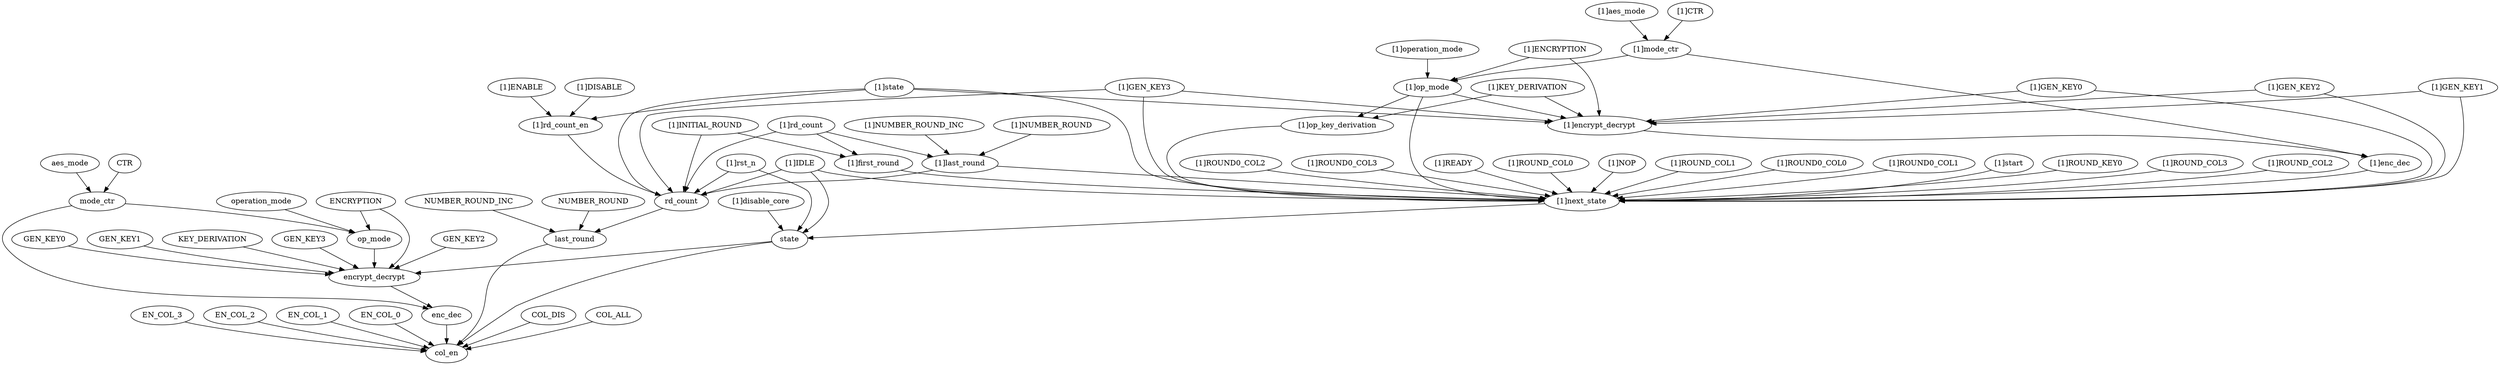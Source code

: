 strict digraph "" {
	EN_COL_3	 [complexity=10,
		importance=0.105829047848,
		rank=0.0105829047848];
	col_en	 [complexity=0,
		importance=0.0328373505111,
		rank=0.0];
	EN_COL_3 -> col_en;
	EN_COL_2	 [complexity=4,
		importance=0.17150374887,
		rank=0.0428759372176];
	EN_COL_2 -> col_en;
	EN_COL_1	 [complexity=4,
		importance=0.0729916973371,
		rank=0.0182479243343];
	EN_COL_1 -> col_en;
	EN_COL_0	 [complexity=10,
		importance=0.105829047848,
		rank=0.0105829047848];
	EN_COL_0 -> col_en;
	"[1]ROUND0_COL0"	 [complexity=34,
		importance=0.731458298068,
		rank=0.0215134793549];
	"[1]next_state"	 [complexity=28,
		importance=0.362070650877,
		rank=0.0129310946742];
	"[1]ROUND0_COL0" -> "[1]next_state";
	"[1]ROUND0_COL1"	 [complexity=36,
		importance=0.731458298068,
		rank=0.0203182860574];
	"[1]ROUND0_COL1" -> "[1]next_state";
	CTR	 [complexity=33,
		importance=0.263408733134,
		rank=0.00798208282225];
	mode_ctr	 [complexity=30,
		importance=0.256091736819,
		rank=0.00853639122731];
	CTR -> mode_ctr;
	"[1]start"	 [complexity=29,
		importance=2.17974090157,
		rank=0.0751634793647];
	"[1]start" -> "[1]next_state";
	"[1]ROUND_KEY0"	 [complexity=44,
		importance=1.45559959982,
		rank=0.0330818090869];
	"[1]ROUND_KEY0" -> "[1]next_state";
	last_round	 [complexity=8,
		importance=0.0831188011861,
		rank=0.0103898501483];
	last_round -> col_en;
	"[1]ROUND_COL3"	 [complexity=40,
		importance=1.09352894894,
		rank=0.0273382237236];
	"[1]ROUND_COL3" -> "[1]next_state";
	NUMBER_ROUND	 [complexity=13,
		importance=0.0904357975009,
		rank=0.00695659980776];
	NUMBER_ROUND -> last_round;
	"[1]ROUND_COL2"	 [complexity=36,
		importance=0.731458298068,
		rank=0.0203182860574];
	"[1]ROUND_COL2" -> "[1]next_state";
	"[1]op_key_derivation"	 [complexity=32,
		importance=0.371435969596,
		rank=0.0116073740499];
	"[1]op_key_derivation" -> "[1]next_state";
	enc_dec	 [complexity=10,
		importance=0.2132076949,
		rank=0.02132076949];
	mode_ctr -> enc_dec;
	op_mode	 [complexity=26,
		importance=0.243287260287,
		rank=0.00935720231873];
	mode_ctr -> op_mode;
	"[1]operation_mode"	 [complexity=39,
		importance=0.39201475804,
		rank=0.0100516604626];
	"[1]op_mode"	 [complexity=35,
		importance=0.384697761725,
		rank=0.0109913646207];
	"[1]operation_mode" -> "[1]op_mode";
	GEN_KEY2	 [complexity=26,
		importance=0.237342464472,
		rank=0.00912855632586];
	encrypt_decrypt	 [complexity=13,
		importance=0.230025468158,
		rank=0.0176942667814];
	GEN_KEY2 -> encrypt_decrypt;
	"[1]last_round"	 [complexity=35,
		importance=1.82779735455,
		rank=0.0522227815585];
	"[1]last_round" -> "[1]next_state";
	rd_count	 [complexity=13,
		importance=0.105601793212,
		rank=0.00812321486245];
	"[1]last_round" -> rd_count;
	GEN_KEY0	 [complexity=26,
		importance=0.237342464472,
		rank=0.00912855632586];
	GEN_KEY0 -> encrypt_decrypt;
	GEN_KEY1	 [complexity=26,
		importance=0.237342464472,
		rank=0.00912855632586];
	GEN_KEY1 -> encrypt_decrypt;
	"[1]IDLE"	 [complexity=34,
		importance=1.09352894894,
		rank=0.0321626161454];
	state	 [complexity=26,
		importance=0.283276815292,
		rank=0.0108952621266];
	"[1]IDLE" -> state;
	"[1]IDLE" -> "[1]next_state";
	"[1]IDLE" -> rd_count;
	KEY_DERIVATION	 [complexity=26,
		importance=0.237342464472,
		rank=0.00912855632586];
	KEY_DERIVATION -> encrypt_decrypt;
	"[1]mode_ctr"	 [complexity=39,
		importance=0.397502238258,
		rank=0.0101923650835];
	"[1]enc_dec"	 [complexity=70,
		importance=4.36103140235,
		rank=0.062300448605];
	"[1]mode_ctr" -> "[1]enc_dec";
	"[1]mode_ctr" -> "[1]op_mode";
	"[1]ROUND0_COL2"	 [complexity=36,
		importance=0.731458298068,
		rank=0.0203182860574];
	"[1]ROUND0_COL2" -> "[1]next_state";
	"[1]disable_core"	 [complexity=27,
		importance=0.573870626899,
		rank=0.0212544676629];
	"[1]disable_core" -> state;
	"[1]DISABLE"	 [complexity=16,
		importance=0.121574424381,
		rank=0.00759840152379];
	"[1]rd_count_en"	 [complexity=14,
		importance=0.114257428066,
		rank=0.00816124486185];
	"[1]DISABLE" -> "[1]rd_count_en";
	"[1]ROUND0_COL3"	 [complexity=38,
		importance=1.09352894894,
		rank=0.0287770776038];
	"[1]ROUND0_COL3" -> "[1]next_state";
	COL_DIS	 [complexity=2,
		importance=0.0401543468259,
		rank=0.020077173413];
	COL_DIS -> col_en;
	enc_dec -> col_en;
	GEN_KEY3	 [complexity=26,
		importance=0.237342464472,
		rank=0.00912855632586];
	GEN_KEY3 -> encrypt_decrypt;
	"[1]rd_count"	 [complexity=32,
		importance=0.757971193701,
		rank=0.0236865998032];
	"[1]rd_count" -> "[1]last_round";
	"[1]rd_count" -> rd_count;
	"[1]first_round"	 [complexity=29,
		importance=0.735488201675,
		rank=0.0253616621267];
	"[1]rd_count" -> "[1]first_round";
	state -> col_en;
	state -> encrypt_decrypt;
	"[1]enc_dec" -> "[1]next_state";
	"[1]encrypt_decrypt"	 [complexity=73,
		importance=4.37784917561,
		rank=0.0599705366522];
	"[1]encrypt_decrypt" -> "[1]enc_dec";
	"[1]READY"	 [complexity=38,
		importance=1.09352894894,
		rank=0.0287770776038];
	"[1]READY" -> "[1]next_state";
	"[1]rst_n"	 [complexity=27,
		importance=0.857147442191,
		rank=0.0317462015626];
	"[1]rst_n" -> state;
	"[1]rst_n" -> rd_count;
	"[1]ROUND_COL0"	 [complexity=40,
		importance=1.09352894894,
		rank=0.0273382237236];
	"[1]ROUND_COL0" -> "[1]next_state";
	"[1]INITIAL_ROUND"	 [complexity=32,
		importance=0.74280519799,
		rank=0.0232126624372];
	"[1]INITIAL_ROUND" -> rd_count;
	"[1]INITIAL_ROUND" -> "[1]first_round";
	"[1]aes_mode"	 [complexity=42,
		importance=0.404819234572,
		rank=0.00963855320411];
	"[1]aes_mode" -> "[1]mode_ctr";
	"[1]NUMBER_ROUND"	 [complexity=40,
		importance=1.83511435086,
		rank=0.0458778587716];
	"[1]NUMBER_ROUND" -> "[1]last_round";
	NUMBER_ROUND_INC	 [complexity=13,
		importance=0.0904357975009,
		rank=0.00695659980776];
	NUMBER_ROUND_INC -> last_round;
	"[1]next_state" -> state;
	encrypt_decrypt -> enc_dec;
	"[1]CTR"	 [complexity=42,
		importance=0.404819234572,
		rank=0.00963855320411];
	"[1]CTR" -> "[1]mode_ctr";
	"[1]NUMBER_ROUND_INC"	 [complexity=40,
		importance=1.83511435086,
		rank=0.0458778587716];
	"[1]NUMBER_ROUND_INC" -> "[1]last_round";
	rd_count -> last_round;
	"[1]GEN_KEY1"	 [complexity=86,
		importance=4.38516617193,
		rank=0.0509903043247];
	"[1]GEN_KEY1" -> "[1]encrypt_decrypt";
	"[1]GEN_KEY1" -> "[1]next_state";
	"[1]ENABLE"	 [complexity=18,
		importance=0.235831852447,
		rank=0.0131017695804];
	"[1]ENABLE" -> "[1]rd_count_en";
	"[1]NOP"	 [complexity=32,
		importance=0.369387647191,
		rank=0.0115433639747];
	"[1]NOP" -> "[1]next_state";
	op_mode -> encrypt_decrypt;
	"[1]ROUND_COL1"	 [complexity=36,
		importance=0.731458298068,
		rank=0.0203182860574];
	"[1]ROUND_COL1" -> "[1]next_state";
	"[1]state"	 [complexity=86,
		importance=4.43110052275,
		rank=0.0515244246831];
	"[1]state" -> "[1]encrypt_decrypt";
	"[1]state" -> "[1]next_state";
	"[1]state" -> rd_count;
	"[1]state" -> "[1]rd_count_en";
	"[1]first_round" -> "[1]next_state";
	"[1]ENCRYPTION"	 [complexity=39,
		importance=0.39201475804,
		rank=0.0100516604626];
	"[1]ENCRYPTION" -> "[1]encrypt_decrypt";
	"[1]ENCRYPTION" -> "[1]op_mode";
	ENCRYPTION	 [complexity=30,
		importance=0.250604256602,
		rank=0.00835347522006];
	ENCRYPTION -> encrypt_decrypt;
	ENCRYPTION -> op_mode;
	"[1]op_mode" -> "[1]op_key_derivation";
	"[1]op_mode" -> "[1]encrypt_decrypt";
	"[1]op_mode" -> "[1]next_state";
	"[1]rd_count_en" -> rd_count;
	aes_mode	 [complexity=33,
		importance=0.263408733134,
		rank=0.00798208282225];
	aes_mode -> mode_ctr;
	"[1]GEN_KEY0"	 [complexity=86,
		importance=4.38516617193,
		rank=0.0509903043247];
	"[1]GEN_KEY0" -> "[1]encrypt_decrypt";
	"[1]GEN_KEY0" -> "[1]next_state";
	COL_ALL	 [complexity=16,
		importance=0.138666398359,
		rank=0.00866664989746];
	COL_ALL -> col_en;
	"[1]GEN_KEY2"	 [complexity=86,
		importance=4.38516617193,
		rank=0.0509903043247];
	"[1]GEN_KEY2" -> "[1]encrypt_decrypt";
	"[1]GEN_KEY2" -> "[1]next_state";
	"[1]GEN_KEY3"	 [complexity=86,
		importance=4.38516617193,
		rank=0.0509903043247];
	"[1]GEN_KEY3" -> "[1]encrypt_decrypt";
	"[1]GEN_KEY3" -> "[1]next_state";
	"[1]GEN_KEY3" -> rd_count;
	operation_mode	 [complexity=30,
		importance=0.250604256602,
		rank=0.00835347522006];
	operation_mode -> op_mode;
	"[1]KEY_DERIVATION"	 [complexity=35,
		importance=0.378752965911,
		rank=0.0108215133117];
	"[1]KEY_DERIVATION" -> "[1]op_key_derivation";
	"[1]KEY_DERIVATION" -> "[1]encrypt_decrypt";
}
